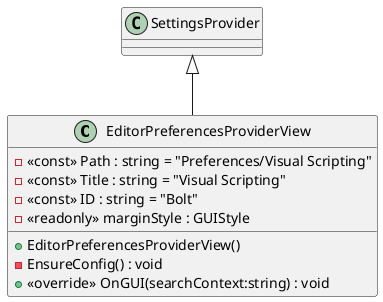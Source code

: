 @startuml
class EditorPreferencesProviderView {
    - <<const>> Path : string = "Preferences/Visual Scripting"
    - <<const>> Title : string = "Visual Scripting"
    - <<const>> ID : string = "Bolt"
    - <<readonly>> marginStyle : GUIStyle
    + EditorPreferencesProviderView()
    - EnsureConfig() : void
    + <<override>> OnGUI(searchContext:string) : void
}
SettingsProvider <|-- EditorPreferencesProviderView
@enduml
